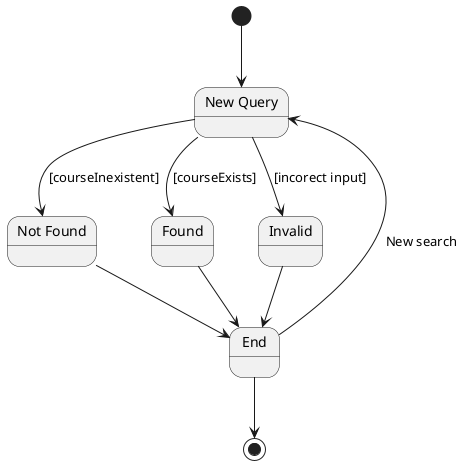 @startuml
State "New Query" as New
State "Not Found" as NotFound

[*] --> New
New --> Found: [courseExists]
New --> NotFound: [courseInexistent]
New --> Invalid : [incorect input]
Invalid --> End
Found --> End
NotFound --> End
End --> New: New search
End --> [*]

@enduml
